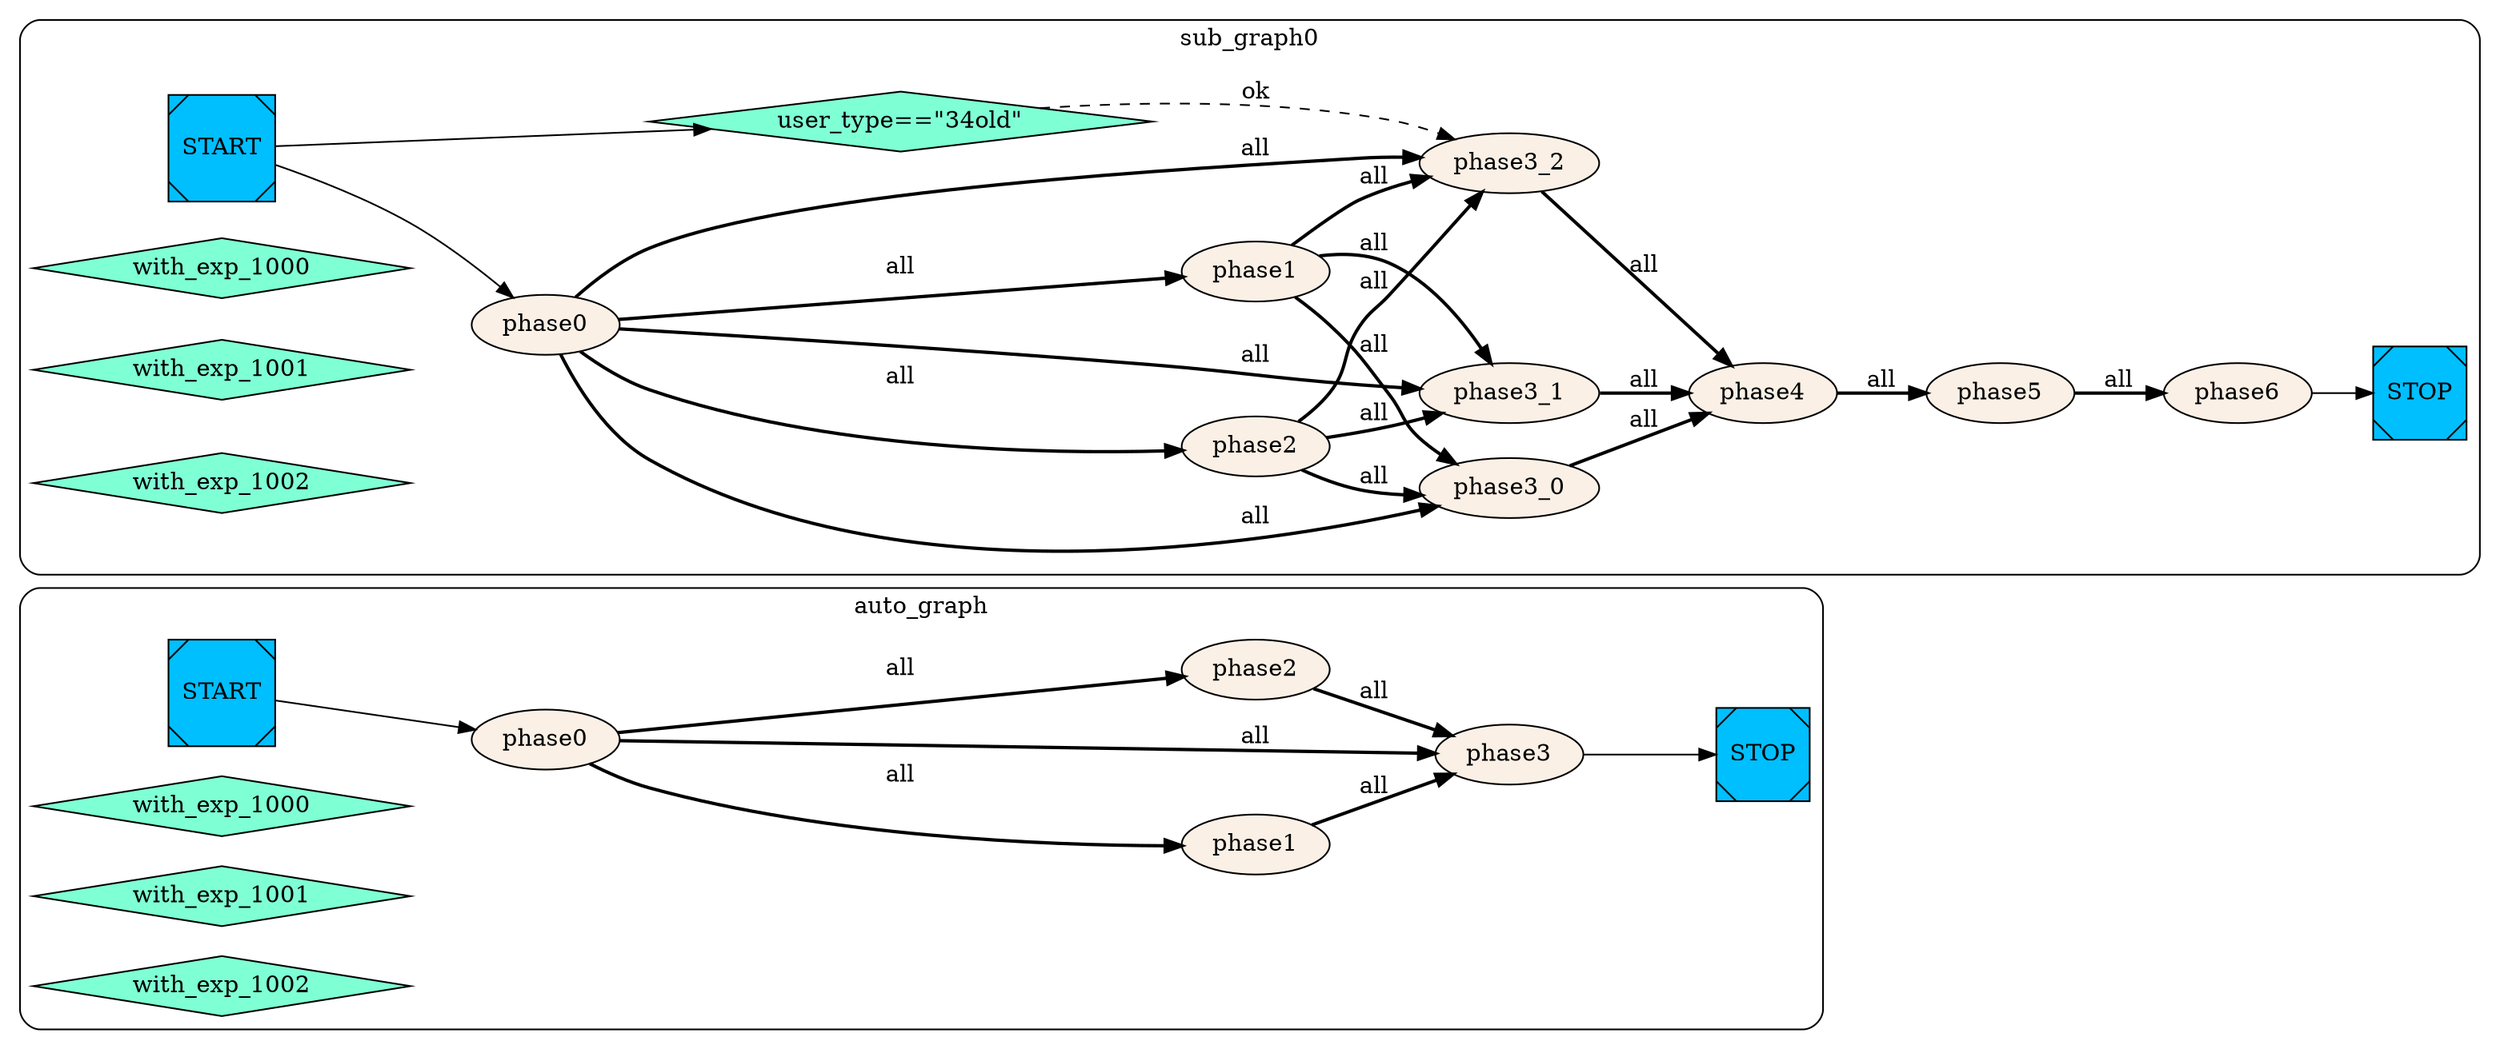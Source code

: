 digraph G {
    rankdir=LR;
  subgraph cluster_auto_graph{
    style = rounded;
    label = "auto_graph";
    auto_graph__START__[color=black fillcolor=deepskyblue style=filled shape=Msquare label="START"];
    auto_graph__STOP__[color=black fillcolor=deepskyblue style=filled shape=Msquare label="STOP"];
    auto_graph_phase0 [label="phase0" color=black fillcolor=linen style=filled];
    auto_graph_phase3 [label="phase3" color=black fillcolor=linen style=filled];
    auto_graph_phase2 [label="phase2" color=black fillcolor=linen style=filled];
    auto_graph_phase1 [label="phase1" color=black fillcolor=linen style=filled];
    auto_graph_with_exp_1000 [label="with_exp_1000" shape=diamond color=black fillcolor=aquamarine style=filled];
    auto_graph_with_exp_1001 [label="with_exp_1001" shape=diamond color=black fillcolor=aquamarine style=filled];
    auto_graph_with_exp_1002 [label="with_exp_1002" shape=diamond color=black fillcolor=aquamarine style=filled];
    auto_graph__START__ -> auto_graph_phase0    auto_graph_phase3 -> auto_graph__STOP__    auto_graph_phase2 -> auto_graph_phase3 [style=bold label="all"];
    auto_graph_phase0 -> auto_graph_phase3 [style=bold label="all"];
    auto_graph_phase1 -> auto_graph_phase3 [style=bold label="all"];
    auto_graph_phase0 -> auto_graph_phase2 [style=bold label="all"];
    auto_graph_phase0 -> auto_graph_phase1 [style=bold label="all"];
};
  subgraph cluster_sub_graph0{
    style = rounded;
    label = "sub_graph0";
    sub_graph0__START__[color=black fillcolor=deepskyblue style=filled shape=Msquare label="START"];
    sub_graph0__STOP__[color=black fillcolor=deepskyblue style=filled shape=Msquare label="STOP"];
    sub_graph0_phase6 [label="phase6" color=black fillcolor=linen style=filled];
    sub_graph0_phase5 [label="phase5" color=black fillcolor=linen style=filled];
    sub_graph0_phase4 [label="phase4" color=black fillcolor=linen style=filled];
    sub_graph0_phase2 [label="phase2" color=black fillcolor=linen style=filled];
    sub_graph0_phase3_2 [label="phase3_2" color=black fillcolor=linen style=filled];
    sub_graph0_phase0 [label="phase0" color=black fillcolor=linen style=filled];
    sub_graph0_phase3_0 [label="phase3_0" color=black fillcolor=linen style=filled];
    sub_graph0_phase3_1 [label="phase3_1" color=black fillcolor=linen style=filled];
    sub_graph0_phase1 [label="phase1" color=black fillcolor=linen style=filled];
    sub_graph0_sub_graph0_0 [label="user_type==\"34old\"" shape=diamond color=black fillcolor=aquamarine style=filled];
    sub_graph0_with_exp_1000 [label="with_exp_1000" shape=diamond color=black fillcolor=aquamarine style=filled];
    sub_graph0_with_exp_1001 [label="with_exp_1001" shape=diamond color=black fillcolor=aquamarine style=filled];
    sub_graph0_with_exp_1002 [label="with_exp_1002" shape=diamond color=black fillcolor=aquamarine style=filled];
    sub_graph0_phase6 -> sub_graph0__STOP__    sub_graph0_phase5 -> sub_graph0_phase6 [style=bold label="all"];
    sub_graph0_phase4 -> sub_graph0_phase5 [style=bold label="all"];
    sub_graph0_phase3_2 -> sub_graph0_phase4 [style=bold label="all"];
    sub_graph0_phase3_0 -> sub_graph0_phase4 [style=bold label="all"];
    sub_graph0_phase3_1 -> sub_graph0_phase4 [style=bold label="all"];
    sub_graph0_phase0 -> sub_graph0_phase2 [style=bold label="all"];
    sub_graph0_sub_graph0_0 -> sub_graph0_phase3_2 [style=dashed label="ok"];
    sub_graph0_phase2 -> sub_graph0_phase3_2 [style=bold label="all"];
    sub_graph0_phase0 -> sub_graph0_phase3_2 [style=bold label="all"];
    sub_graph0_phase1 -> sub_graph0_phase3_2 [style=bold label="all"];
    sub_graph0__START__ -> sub_graph0_phase0    sub_graph0_phase2 -> sub_graph0_phase3_0 [style=bold label="all"];
    sub_graph0_phase0 -> sub_graph0_phase3_0 [style=bold label="all"];
    sub_graph0_phase1 -> sub_graph0_phase3_0 [style=bold label="all"];
    sub_graph0_phase2 -> sub_graph0_phase3_1 [style=bold label="all"];
    sub_graph0_phase0 -> sub_graph0_phase3_1 [style=bold label="all"];
    sub_graph0_phase1 -> sub_graph0_phase3_1 [style=bold label="all"];
    sub_graph0_phase0 -> sub_graph0_phase1 [style=bold label="all"];
    sub_graph0__START__ -> sub_graph0_sub_graph0_0};
}
